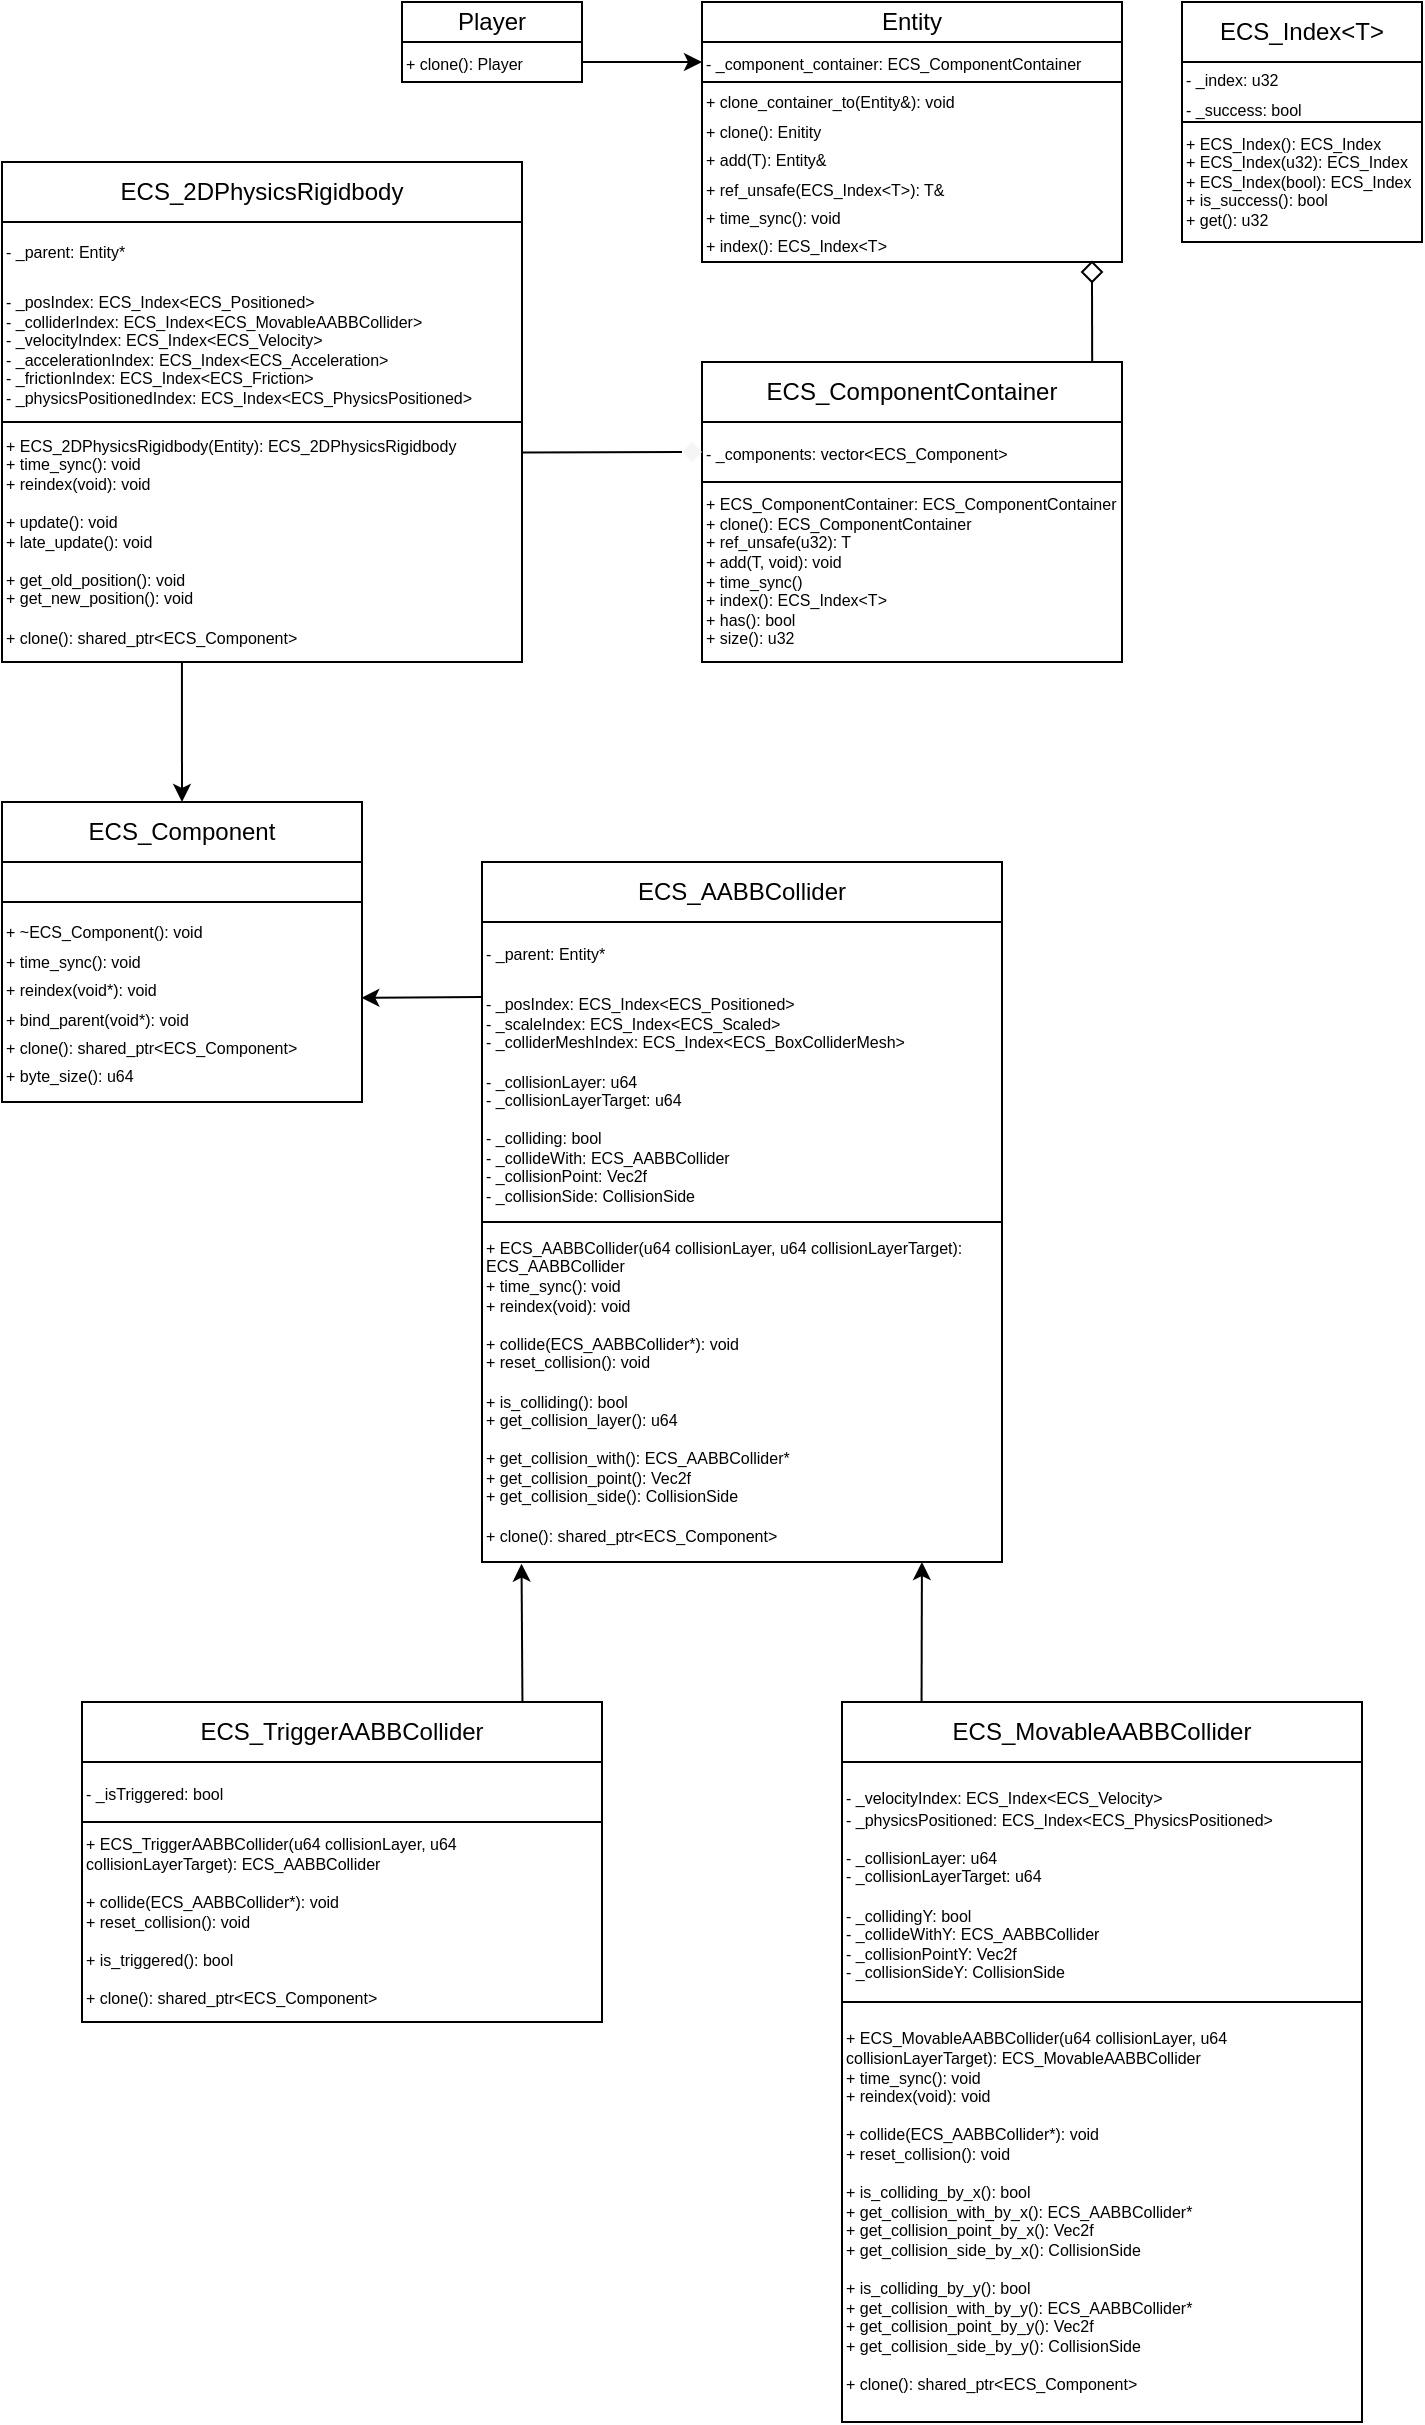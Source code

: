 <mxfile>
    <diagram id="2AC9LZ7GTcQqu8HZiJmk" name="Page-1">
        <mxGraphModel dx="3713" dy="1623" grid="1" gridSize="10" guides="1" tooltips="1" connect="1" arrows="1" fold="1" page="1" pageScale="1" pageWidth="850" pageHeight="1100" math="0" shadow="0">
            <root>
                <mxCell id="0"/>
                <mxCell id="1" parent="0"/>
                <mxCell id="2" value="Player" style="rounded=0;whiteSpace=wrap;html=1;" parent="1" vertex="1">
                    <mxGeometry x="140" y="170" width="90" height="20" as="geometry"/>
                </mxCell>
                <mxCell id="4" value="&lt;font style=&quot;font-size: 8px;&quot;&gt;+ clone(): Player&lt;/font&gt;" style="rounded=0;whiteSpace=wrap;html=1;align=left;" parent="1" vertex="1">
                    <mxGeometry x="140" y="190" width="90" height="20" as="geometry"/>
                </mxCell>
                <mxCell id="6" value="Entity" style="rounded=0;whiteSpace=wrap;html=1;" parent="1" vertex="1">
                    <mxGeometry x="290" y="170" width="210" height="20" as="geometry"/>
                </mxCell>
                <mxCell id="7" value="&lt;font style=&quot;font-size: 8px;&quot;&gt;- _component_сontainer:&amp;nbsp;&lt;/font&gt;&lt;span style=&quot;text-align: center;&quot;&gt;&lt;font style=&quot;font-size: 8px;&quot;&gt;ECS_ComponentContainer&lt;/font&gt;&lt;/span&gt;" style="rounded=0;whiteSpace=wrap;html=1;align=left;" parent="1" vertex="1">
                    <mxGeometry x="290" y="190" width="210" height="20" as="geometry"/>
                </mxCell>
                <mxCell id="8" value="&lt;font style=&quot;font-size: 8px;&quot;&gt;+&amp;nbsp;clone_container_to(Entity&amp;amp;): void&lt;br&gt;+ clone(): Enitity&lt;br&gt;+ add(T): Entity&amp;amp;&lt;br&gt;+ ref_unsafe(ECS_Index&amp;lt;T&amp;gt;): T&amp;amp;&lt;br&gt;+ time_sync(): void&lt;br&gt;+ index(): ECS_Index&amp;lt;T&amp;gt;&lt;br&gt;&lt;/font&gt;" style="rounded=0;whiteSpace=wrap;html=1;align=left;" parent="1" vertex="1">
                    <mxGeometry x="290" y="210" width="210" height="90" as="geometry"/>
                </mxCell>
                <mxCell id="9" value="ECS_Index&amp;lt;T&amp;gt;" style="rounded=0;whiteSpace=wrap;html=1;fontSize=12;" parent="1" vertex="1">
                    <mxGeometry x="530" y="170" width="120" height="30" as="geometry"/>
                </mxCell>
                <mxCell id="10" value="&lt;font style=&quot;font-size: 8px;&quot;&gt;- _index: u32&lt;br&gt;- _success: bool&lt;br&gt;&lt;/font&gt;" style="rounded=0;whiteSpace=wrap;html=1;fontSize=12;align=left;" parent="1" vertex="1">
                    <mxGeometry x="530" y="200" width="120" height="30" as="geometry"/>
                </mxCell>
                <mxCell id="11" value="+ ECS_Index(): ECS_Index&lt;br&gt;+ ECS_Index(u32): ECS_Index&lt;br&gt;+ ECS_Index(bool): ECS_Index&lt;br&gt;+ is_success(): bool&lt;br&gt;+ get(): u32" style="rounded=0;whiteSpace=wrap;html=1;fontSize=8;align=left;" parent="1" vertex="1">
                    <mxGeometry x="530" y="230" width="120" height="60" as="geometry"/>
                </mxCell>
                <mxCell id="12" value="&lt;font style=&quot;font-size: 12px;&quot;&gt;ECS_ComponentContainer&lt;/font&gt;" style="rounded=0;whiteSpace=wrap;html=1;fontSize=8;" parent="1" vertex="1">
                    <mxGeometry x="290" y="350" width="210" height="30" as="geometry"/>
                </mxCell>
                <mxCell id="13" value="&lt;span style=&quot;font-size: 8px;&quot;&gt;- _components: vector&amp;lt;ECS_Component&amp;gt;&lt;/span&gt;" style="rounded=0;whiteSpace=wrap;html=1;fontSize=12;align=left;" parent="1" vertex="1">
                    <mxGeometry x="290" y="380" width="210" height="30" as="geometry"/>
                </mxCell>
                <mxCell id="14" value="+&amp;nbsp;&lt;font style=&quot;font-size: 8px;&quot;&gt;ECS_ComponentContainer:&amp;nbsp;&lt;/font&gt;ECS_ComponentContainer&lt;br&gt;+ clone(): ECS_ComponentContainer&lt;br&gt;+ ref_unsafe(u32): T&lt;br&gt;+ add(T, void): void&lt;br&gt;+ time_sync()&lt;br&gt;+ index(): ECS_Index&amp;lt;T&amp;gt;&lt;br&gt;+ has(): bool&lt;br&gt;+ size(): u32" style="rounded=0;whiteSpace=wrap;html=1;fontSize=8;align=left;" parent="1" vertex="1">
                    <mxGeometry x="290" y="410" width="210" height="90" as="geometry"/>
                </mxCell>
                <mxCell id="18" value="" style="rhombus;whiteSpace=wrap;html=1;fontSize=8;" parent="1" vertex="1">
                    <mxGeometry x="480" y="300" width="10" height="10" as="geometry"/>
                </mxCell>
                <mxCell id="19" value="" style="endArrow=none;html=1;fontSize=8;entryX=0.929;entryY=-0.001;entryDx=0;entryDy=0;entryPerimeter=0;" parent="1" target="12" edge="1">
                    <mxGeometry width="50" height="50" relative="1" as="geometry">
                        <mxPoint x="485" y="310" as="sourcePoint"/>
                        <mxPoint x="250" y="210" as="targetPoint"/>
                    </mxGeometry>
                </mxCell>
                <mxCell id="23" value="&lt;font style=&quot;font-size: 12px;&quot;&gt;ECS_2DPhysicsRigidbody&lt;/font&gt;" style="rounded=0;whiteSpace=wrap;html=1;fontSize=8;" parent="1" vertex="1">
                    <mxGeometry x="-60" y="250" width="260" height="30" as="geometry"/>
                </mxCell>
                <mxCell id="25" value="&lt;div style=&quot;&quot;&gt;&lt;span style=&quot;font-size: 8px; background-color: initial;&quot;&gt;- _parent: Entity*&lt;/span&gt;&lt;/div&gt;&lt;font style=&quot;&quot;&gt;&lt;div style=&quot;&quot;&gt;&lt;span style=&quot;font-size: 8px;&quot;&gt;&lt;br&gt;&lt;/span&gt;&lt;/div&gt;&lt;span style=&quot;font-size: 8px;&quot;&gt;&lt;div style=&quot;&quot;&gt;&lt;span style=&quot;background-color: initial;&quot;&gt;- _posIndex: ECS_Index&amp;lt;ECS_Positioned&amp;gt;&lt;/span&gt;&lt;/div&gt;&lt;div style=&quot;&quot;&gt;&lt;span style=&quot;background-color: initial;&quot;&gt;- _colliderIndex: ECS_Index&amp;lt;ECS_MovableAABBCollider&amp;gt;&lt;/span&gt;&lt;/div&gt;&lt;div style=&quot;&quot;&gt;&lt;span style=&quot;background-color: initial;&quot;&gt;- _velocityIndex: ECS_Index&amp;lt;ECS_Velocity&amp;gt;&lt;/span&gt;&lt;/div&gt;&lt;div style=&quot;&quot;&gt;&lt;span style=&quot;background-color: initial;&quot;&gt;- _accelerationIndex: ECS_Index&amp;lt;ECS_Acceleration&amp;gt;&lt;/span&gt;&lt;/div&gt;&lt;div style=&quot;&quot;&gt;&lt;span style=&quot;background-color: initial;&quot;&gt;- _frictionIndex: ECS_Index&amp;lt;ECS_Friction&amp;gt;&lt;/span&gt;&lt;/div&gt;&lt;div style=&quot;&quot;&gt;&lt;span style=&quot;background-color: initial;&quot;&gt;- _physicsPositionedIndex: ECS_Index&amp;lt;ECS_PhysicsPositioned&amp;gt;&lt;/span&gt;&lt;/div&gt;&lt;/span&gt;&lt;/font&gt;" style="rounded=0;whiteSpace=wrap;html=1;fontSize=12;align=left;" parent="1" vertex="1">
                    <mxGeometry x="-60" y="280" width="260" height="100" as="geometry"/>
                </mxCell>
                <mxCell id="26" value="+ ECS_2DPhysicsRigidbody(Entity): ECS_2DPhysicsRigidbody&lt;br&gt;+ time_sync(): void&lt;br&gt;+ reindex(void): void&lt;br&gt;&lt;br&gt;+ update(): void&lt;br&gt;+ late_update(): void&lt;br&gt;&lt;br&gt;+ get_old_position(): void&lt;br&gt;+ get_new_position(): void&lt;br&gt;&lt;br&gt;+ clone(): shared_ptr&amp;lt;ECS_Component&amp;gt;" style="rounded=0;whiteSpace=wrap;html=1;fontSize=8;align=left;" parent="1" vertex="1">
                    <mxGeometry x="-60" y="380" width="260" height="120" as="geometry"/>
                </mxCell>
                <mxCell id="37" value="" style="rhombus;whiteSpace=wrap;html=1;fontSize=8;labelBackgroundColor=#1D1D1D;fillColor=#f5f5f5;gradientColor=none;strokeColor=none;" parent="1" vertex="1">
                    <mxGeometry x="280" y="390" width="10" height="10" as="geometry"/>
                </mxCell>
                <mxCell id="38" value="" style="endArrow=none;html=1;fontSize=8;entryX=0.999;entryY=0.127;entryDx=0;entryDy=0;entryPerimeter=0;exitX=0;exitY=0.5;exitDx=0;exitDy=0;" parent="1" source="37" target="26" edge="1">
                    <mxGeometry width="50" height="50" relative="1" as="geometry">
                        <mxPoint x="495" y="320" as="sourcePoint"/>
                        <mxPoint x="495.09" y="359.97" as="targetPoint"/>
                    </mxGeometry>
                </mxCell>
                <mxCell id="51" value="" style="endArrow=classic;html=1;exitX=1;exitY=0.5;exitDx=0;exitDy=0;entryX=0;entryY=0.5;entryDx=0;entryDy=0;" parent="1" source="4" target="7" edge="1">
                    <mxGeometry width="50" height="50" relative="1" as="geometry">
                        <mxPoint x="250" y="230" as="sourcePoint"/>
                        <mxPoint x="240" y="240" as="targetPoint"/>
                    </mxGeometry>
                </mxCell>
                <mxCell id="54" value="ECS_Component" style="rounded=0;whiteSpace=wrap;html=1;" parent="1" vertex="1">
                    <mxGeometry x="-60" y="570" width="180" height="30" as="geometry"/>
                </mxCell>
                <mxCell id="55" value="" style="rounded=0;whiteSpace=wrap;html=1;" parent="1" vertex="1">
                    <mxGeometry x="-60" y="600" width="180" height="20" as="geometry"/>
                </mxCell>
                <mxCell id="56" value="&lt;font style=&quot;font-size: 8px;&quot;&gt;+&amp;nbsp;~ECS_Component(): void&lt;br&gt;+&amp;nbsp;time_sync(): void&lt;br&gt;+&amp;nbsp;reindex(void*): void&lt;br&gt;+ bind_parent(void*): void&lt;br&gt;+ clone(): shared_ptr&amp;lt;ECS_Component&amp;gt;&lt;br&gt;+ byte_size(): u64&lt;/font&gt;" style="rounded=0;whiteSpace=wrap;align=left;verticalAlign=middle;html=1;" parent="1" vertex="1">
                    <mxGeometry x="-60" y="620" width="180" height="100" as="geometry"/>
                </mxCell>
                <mxCell id="57" value="" style="endArrow=classic;html=1;exitX=0.346;exitY=0.997;exitDx=0;exitDy=0;entryX=0.5;entryY=0;entryDx=0;entryDy=0;exitPerimeter=0;" parent="1" source="26" target="54" edge="1">
                    <mxGeometry width="50" height="50" relative="1" as="geometry">
                        <mxPoint x="300" y="210" as="sourcePoint"/>
                        <mxPoint x="50" y="530" as="targetPoint"/>
                    </mxGeometry>
                </mxCell>
                <mxCell id="59" value="&lt;font style=&quot;font-size: 12px;&quot;&gt;ECS_AABBCollider&lt;/font&gt;" style="rounded=0;whiteSpace=wrap;html=1;fontSize=8;" vertex="1" parent="1">
                    <mxGeometry x="180" y="600" width="260" height="30" as="geometry"/>
                </mxCell>
                <mxCell id="60" value="&lt;div style=&quot;&quot;&gt;&lt;span style=&quot;font-size: 8px; background-color: initial;&quot;&gt;- _parent: Entity*&lt;/span&gt;&lt;/div&gt;&lt;font style=&quot;&quot;&gt;&lt;div style=&quot;&quot;&gt;&lt;span style=&quot;font-size: 8px;&quot;&gt;&lt;br&gt;&lt;/span&gt;&lt;/div&gt;&lt;span style=&quot;font-size: 8px;&quot;&gt;&lt;div style=&quot;&quot;&gt;&lt;span style=&quot;background-color: initial;&quot;&gt;- _posIndex: ECS_Index&amp;lt;ECS_Positioned&amp;gt;&lt;/span&gt;&lt;/div&gt;&lt;div style=&quot;&quot;&gt;&lt;span style=&quot;background-color: initial;&quot;&gt;- _scaleIndex: ECS_Index&amp;lt;ECS_Scaled&amp;gt;&lt;/span&gt;&lt;/div&gt;&lt;div style=&quot;&quot;&gt;&lt;span style=&quot;background-color: initial;&quot;&gt;- _colliderMeshIndex: ECS_Index&amp;lt;ECS_BoxColliderMesh&amp;gt;&lt;/span&gt;&lt;/div&gt;&lt;div style=&quot;&quot;&gt;&lt;br&gt;&lt;/div&gt;&lt;div style=&quot;&quot;&gt;- _collisionLayer: u64&lt;/div&gt;&lt;div style=&quot;&quot;&gt;- _collisionLayerTarget: u64&lt;br&gt;&lt;/div&gt;&lt;div style=&quot;&quot;&gt;&lt;br&gt;&lt;/div&gt;&lt;div style=&quot;&quot;&gt;- _colliding: bool&lt;/div&gt;&lt;div style=&quot;&quot;&gt;- _collideWith: ECS_AABBCollider&lt;/div&gt;&lt;div style=&quot;&quot;&gt;- _collisionPoint: Vec2f&lt;/div&gt;&lt;div style=&quot;&quot;&gt;- _collisionSide: CollisionSide&lt;/div&gt;&lt;/span&gt;&lt;/font&gt;" style="rounded=0;whiteSpace=wrap;html=1;fontSize=12;align=left;" vertex="1" parent="1">
                    <mxGeometry x="180" y="630" width="260" height="150" as="geometry"/>
                </mxCell>
                <mxCell id="61" value="+ ECS_AABBCollider(u64 collisionLayer, u64 collisionLayerTarget): ECS_AABBCollider&lt;br&gt;+ time_sync(): void&lt;br&gt;+ reindex(void): void&lt;br&gt;&lt;br&gt;+ collide(ECS_AABBCollider*): void&lt;br&gt;+ reset_collision(): void&lt;br&gt;&lt;br&gt;+ is_colliding(): bool&lt;br&gt;+ get_collision_layer(): u64&lt;br&gt;&lt;br&gt;+ get_collision_with(): ECS_AABBCollider*&lt;br&gt;+ get_collision_point(): Vec2f&lt;br&gt;+ get_collision_side(): CollisionSide&lt;br&gt;&lt;br&gt;+ clone(): shared_ptr&amp;lt;ECS_Component&amp;gt;" style="rounded=0;whiteSpace=wrap;html=1;fontSize=8;align=left;" vertex="1" parent="1">
                    <mxGeometry x="180" y="780" width="260" height="170" as="geometry"/>
                </mxCell>
                <mxCell id="62" value="&lt;font style=&quot;font-size: 12px;&quot;&gt;ECS_MovableAABBCollider&lt;/font&gt;" style="rounded=0;whiteSpace=wrap;html=1;fontSize=8;" vertex="1" parent="1">
                    <mxGeometry x="360" y="1020" width="260" height="30" as="geometry"/>
                </mxCell>
                <mxCell id="63" value="&lt;div style=&quot;&quot;&gt;&lt;span style=&quot;background-color: initial; font-size: 8px;&quot;&gt;- _velocityIndex: ECS_Index&amp;lt;ECS_Velocity&amp;gt;&lt;/span&gt;&lt;br&gt;&lt;/div&gt;&lt;font style=&quot;&quot;&gt;&lt;span style=&quot;font-size: 8px;&quot;&gt;&lt;div style=&quot;&quot;&gt;&lt;span style=&quot;background-color: initial;&quot;&gt;- _physicsPositioned: ECS_Index&amp;lt;ECS_PhysicsPositioned&amp;gt;&lt;/span&gt;&lt;/div&gt;&lt;div style=&quot;&quot;&gt;&lt;br&gt;&lt;/div&gt;&lt;div style=&quot;&quot;&gt;- _collisionLayer: u64&lt;/div&gt;&lt;div style=&quot;&quot;&gt;- _collisionLayerTarget: u64&lt;br&gt;&lt;/div&gt;&lt;div style=&quot;&quot;&gt;&lt;br&gt;&lt;/div&gt;&lt;div style=&quot;&quot;&gt;- _collidingY: bool&lt;/div&gt;&lt;div style=&quot;&quot;&gt;- _collideWithY: ECS_AABBCollider&lt;/div&gt;&lt;div style=&quot;&quot;&gt;- _collisionPointY: Vec2f&lt;/div&gt;&lt;div style=&quot;&quot;&gt;- _collisionSideY: CollisionSide&lt;/div&gt;&lt;/span&gt;&lt;/font&gt;" style="rounded=0;whiteSpace=wrap;html=1;fontSize=12;align=left;" vertex="1" parent="1">
                    <mxGeometry x="360" y="1050" width="260" height="120" as="geometry"/>
                </mxCell>
                <mxCell id="64" value="+ ECS_MovableAABBCollider(u64 collisionLayer, u64 collisionLayerTarget): ECS_MovableAABBCollider&lt;br&gt;+ time_sync(): void&lt;br&gt;+ reindex(void): void&lt;br&gt;&lt;br&gt;+ collide(ECS_AABBCollider*): void&lt;br&gt;+ reset_collision(): void&lt;br&gt;&lt;br&gt;+ is_colliding_by_x(): bool&lt;br&gt;+ get_collision_with_by_x(): ECS_AABBCollider*&lt;br&gt;+ get_collision_point_by_x(): Vec2f&lt;br&gt;+ get_collision_side_by_x(): CollisionSide&lt;br&gt;&lt;br&gt;+ is_colliding_by_y(): bool&lt;br&gt;+ get_collision_with_by_y(): ECS_AABBCollider*&lt;br&gt;+ get_collision_point_by_y(): Vec2f&lt;br&gt;+ get_collision_side_by_y(): CollisionSide&lt;br&gt;&lt;br&gt;+ clone(): shared_ptr&amp;lt;ECS_Component&amp;gt;" style="rounded=0;whiteSpace=wrap;html=1;fontSize=8;align=left;" vertex="1" parent="1">
                    <mxGeometry x="360" y="1170" width="260" height="210" as="geometry"/>
                </mxCell>
                <mxCell id="65" value="&lt;font style=&quot;font-size: 12px;&quot;&gt;ECS_TriggerAABBCollider&lt;/font&gt;" style="rounded=0;whiteSpace=wrap;html=1;fontSize=8;" vertex="1" parent="1">
                    <mxGeometry x="-20" y="1020" width="260" height="30" as="geometry"/>
                </mxCell>
                <mxCell id="66" value="&lt;div style=&quot;&quot;&gt;&lt;span style=&quot;font-size: 8px;&quot;&gt;- _isTriggered: bool&lt;/span&gt;&lt;/div&gt;" style="rounded=0;whiteSpace=wrap;html=1;fontSize=12;align=left;" vertex="1" parent="1">
                    <mxGeometry x="-20" y="1050" width="260" height="30" as="geometry"/>
                </mxCell>
                <mxCell id="67" value="+ ECS_TriggerAABBCollider(u64 collisionLayer, u64 collisionLayerTarget): ECS_AABBCollider&lt;br&gt;&lt;br&gt;+ collide(ECS_AABBCollider*): void&lt;br&gt;+ reset_collision(): void&lt;br&gt;&lt;br&gt;+ is_triggered(): bool&lt;br&gt;&lt;br&gt;+ clone(): shared_ptr&amp;lt;ECS_Component&amp;gt;" style="rounded=0;whiteSpace=wrap;html=1;fontSize=8;align=left;" vertex="1" parent="1">
                    <mxGeometry x="-20" y="1080" width="260" height="100" as="geometry"/>
                </mxCell>
                <mxCell id="68" value="" style="endArrow=classic;html=1;exitX=0.153;exitY=-0.005;exitDx=0;exitDy=0;exitPerimeter=0;entryX=0.846;entryY=1;entryDx=0;entryDy=0;entryPerimeter=0;" edge="1" parent="1" source="62" target="61">
                    <mxGeometry width="50" height="50" relative="1" as="geometry">
                        <mxPoint x="340" y="1070" as="sourcePoint"/>
                        <mxPoint x="390" y="1020" as="targetPoint"/>
                    </mxGeometry>
                </mxCell>
                <mxCell id="69" value="" style="endArrow=classic;html=1;entryX=0.076;entryY=1.005;entryDx=0;entryDy=0;entryPerimeter=0;exitX=0.847;exitY=-0.009;exitDx=0;exitDy=0;exitPerimeter=0;" edge="1" parent="1" source="65" target="61">
                    <mxGeometry width="50" height="50" relative="1" as="geometry">
                        <mxPoint x="250" y="1050" as="sourcePoint"/>
                        <mxPoint x="300" y="1000" as="targetPoint"/>
                    </mxGeometry>
                </mxCell>
                <mxCell id="70" value="" style="endArrow=classic;html=1;exitX=0;exitY=0.25;exitDx=0;exitDy=0;entryX=0.998;entryY=0.479;entryDx=0;entryDy=0;entryPerimeter=0;" edge="1" parent="1" source="60" target="56">
                    <mxGeometry width="50" height="50" relative="1" as="geometry">
                        <mxPoint x="150" y="680" as="sourcePoint"/>
                        <mxPoint x="200" y="630" as="targetPoint"/>
                    </mxGeometry>
                </mxCell>
            </root>
        </mxGraphModel>
    </diagram>
</mxfile>